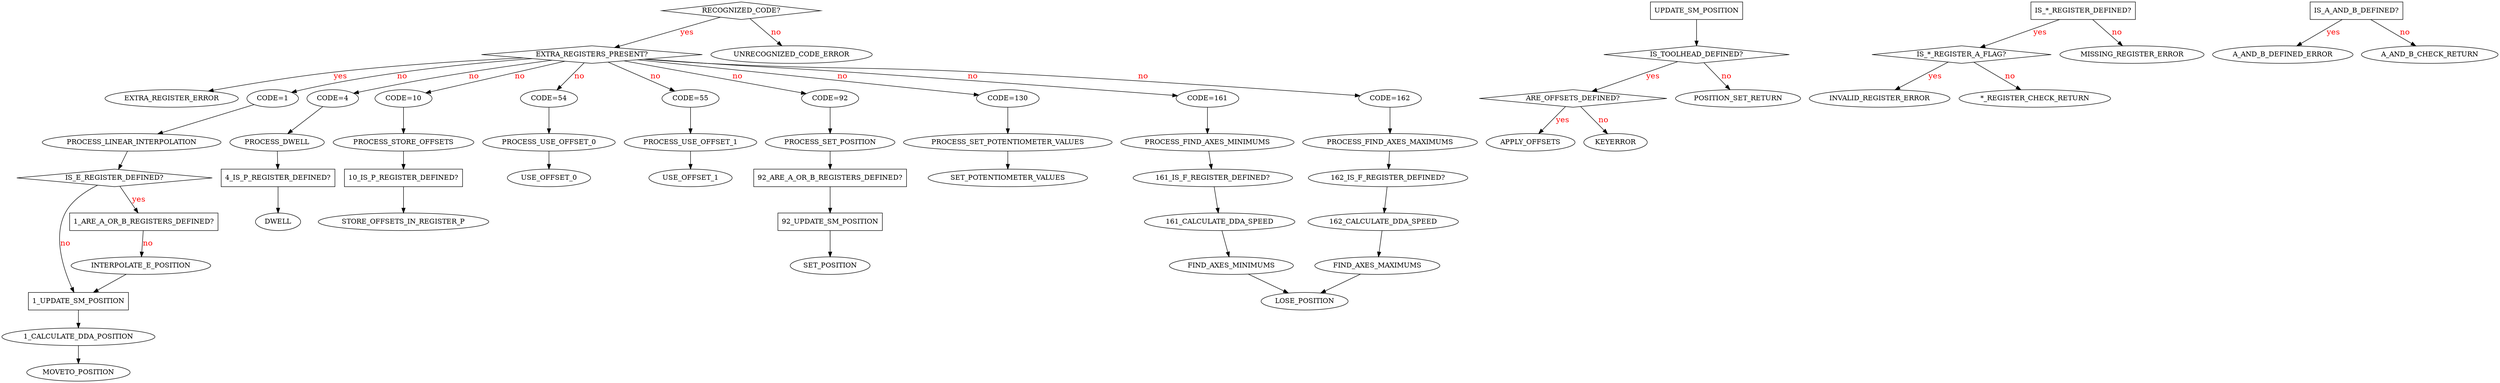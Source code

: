 // vim:ai:et:fenc=utf-8:ff=unix:sw=4:ts=4:

digraph
{
  rankdir=TB;

  edge[
  fontsize = 16
  fontcolor = "Red"
  ]

  "1_UPDATE_SM_POSITION" [shape=rectangle];
  "92_UPDATE_SM_POSITION" [shape=rectangle];
  "UPDATE_SM_POSITION" [shape=rectangle];
  "4_IS_P_REGISTER_DEFINED?" [shape=rectangle];
  "10_IS_P_REGISTER_DEFINED?" [shape=rectangle];
  "IS_*_REGISTER_DEFINED?" [shape=rectangle];
  "IS_A_AND_B_DEFINED?" [shape=rectangle];
  "1_ARE_A_OR_B_REGISTERS_DEFINED?" [shape=rectangle];
  "92_ARE_A_OR_B_REGISTERS_DEFINED?" [shape=rectangle];
  "IS_E_REGISTER_DEFINED?" [shape=diamond];
  "ARE_OFFSETS_DEFINED?" [shape=diamond];
  "IS_TOOLHEAD_DEFINED?" [shape=diamond];
  "IS_*_REGISTER_A_FLAG?" [shape=diamond];
  "RECOGNIZED_CODE?" [shape=diamond];
  "EXTRA_REGISTERS_PRESENT?" [shape=diamond];
  "RECOGNIZED_CODE?" -> "UNRECOGNIZED_CODE_ERROR" [label="no"];
  "RECOGNIZED_CODE?" -> "EXTRA_REGISTERS_PRESENT?" [label="yes"];
  "EXTRA_REGISTERS_PRESENT?" -> "EXTRA_REGISTER_ERROR" [weight=10 label="yes"];
  "EXTRA_REGISTERS_PRESENT?" -> "CODE=1" [weight=10 label="no"];
  "EXTRA_REGISTERS_PRESENT?" -> "CODE=4" [weight=10 label="no"];
  "EXTRA_REGISTERS_PRESENT?" -> "CODE=10" [weight=10 label="no"];
  "EXTRA_REGISTERS_PRESENT?" -> "CODE=54" [weight=10 label="no"];
  "EXTRA_REGISTERS_PRESENT?" -> "CODE=55" [weight=10 label="no"];
  "EXTRA_REGISTERS_PRESENT?" -> "CODE=92" [weight=10 label="no"];
  "EXTRA_REGISTERS_PRESENT?" -> "CODE=130" [weight=10 label="no"];
  "EXTRA_REGISTERS_PRESENT?" -> "CODE=161" [weight=10 label="no"];
  "EXTRA_REGISTERS_PRESENT?" -> "CODE=162" [weight=10 label="no"];
  "UPDATE_SM_POSITION" -> "IS_TOOLHEAD_DEFINED?";
  "IS_TOOLHEAD_DEFINED?" -> "ARE_OFFSETS_DEFINED?" [label="yes"];
  "IS_TOOLHEAD_DEFINED?" -> "POSITION_SET_RETURN"  [label="no"];
  "ARE_OFFSETS_DEFINED?" -> "APPLY_OFFSETS" [label="yes"];
  "ARE_OFFSETS_DEFINED?" -> "KEYERROR" [label="no"];
  "CODE=1" -> "PROCESS_LINEAR_INTERPOLATION" [weight=15];
  "PROCESS_LINEAR_INTERPOLATION" -> "IS_E_REGISTER_DEFINED?";
  "IS_E_REGISTER_DEFINED?" -> "1_ARE_A_OR_B_REGISTERS_DEFINED?" [label="yes"];
  "IS_E_REGISTER_DEFINED?" -> "1_UPDATE_SM_POSITION" [label="no"];
  "1_ARE_A_OR_B_REGISTERS_DEFINED?" -> "INTERPOLATE_E_POSITION" [label="no"];
  "INTERPOLATE_E_POSITION" -> "1_UPDATE_SM_POSITION";
  "1_UPDATE_SM_POSITION" -> "1_CALCULATE_DDA_POSITION";
  "1_CALCULATE_DDA_POSITION" -> "MOVETO_POSITION";
  "CODE=4" -> "PROCESS_DWELL" [weight=15];
  "PROCESS_DWELL" -> "4_IS_P_REGISTER_DEFINED?";
  "4_IS_P_REGISTER_DEFINED?" -> "DWELL";
  "IS_*_REGISTER_DEFINED?" -> "MISSING_REGISTER_ERROR" [label="no"];
  "IS_*_REGISTER_DEFINED?" -> "IS_*_REGISTER_A_FLAG?" [label="yes"];
  "IS_*_REGISTER_A_FLAG?" -> "INVALID_REGISTER_ERROR" [label="yes"];
  "IS_*_REGISTER_A_FLAG?" -> "*_REGISTER_CHECK_RETURN" [label="no"];
  "CODE=10" -> "PROCESS_STORE_OFFSETS" [weight=15];
  "PROCESS_STORE_OFFSETS" -> "10_IS_P_REGISTER_DEFINED?";
  "10_IS_P_REGISTER_DEFINED?" -> "STORE_OFFSETS_IN_REGISTER_P";
  "CODE=54" -> "PROCESS_USE_OFFSET_0" [weight=15];
  "PROCESS_USE_OFFSET_0" -> "USE_OFFSET_0";
  "CODE=55" -> "PROCESS_USE_OFFSET_1" [weight=15];
  "PROCESS_USE_OFFSET_1" -> "USE_OFFSET_1";
  "CODE=92" -> "PROCESS_SET_POSITION" [weight=15];
  "PROCESS_SET_POSITION" -> "92_ARE_A_OR_B_REGISTERS_DEFINED?";
  "92_ARE_A_OR_B_REGISTERS_DEFINED?" -> "92_UPDATE_SM_POSITION";
  "92_UPDATE_SM_POSITION" -> "SET_POSITION";
  "CODE=130" -> "PROCESS_SET_POTENTIOMETER_VALUES" [weight=15];
  "PROCESS_SET_POTENTIOMETER_VALUES" -> "SET_POTENTIOMETER_VALUES";
  "CODE=161" -> "PROCESS_FIND_AXES_MINIMUMS" [weight=15];
  "PROCESS_FIND_AXES_MINIMUMS" -> "161_IS_F_REGISTER_DEFINED?";
  "161_IS_F_REGISTER_DEFINED?" -> "161_CALCULATE_DDA_SPEED";
  "161_CALCULATE_DDA_SPEED" -> "FIND_AXES_MINIMUMS";
  "FIND_AXES_MINIMUMS" -> "LOSE_POSITION";
  "CODE=162" -> "PROCESS_FIND_AXES_MAXIMUMS" [weight=15];
  "PROCESS_FIND_AXES_MAXIMUMS" -> "162_IS_F_REGISTER_DEFINED?";
  "162_IS_F_REGISTER_DEFINED?" -> "162_CALCULATE_DDA_SPEED";
  "162_CALCULATE_DDA_SPEED" -> "FIND_AXES_MAXIMUMS";
  "FIND_AXES_MAXIMUMS" -> "LOSE_POSITION";
  "IS_A_AND_B_DEFINED?" -> "A_AND_B_DEFINED_ERROR" [label="yes"];
  "IS_A_AND_B_DEFINED?" -> "A_AND_B_CHECK_RETURN" [label="no"];
}
